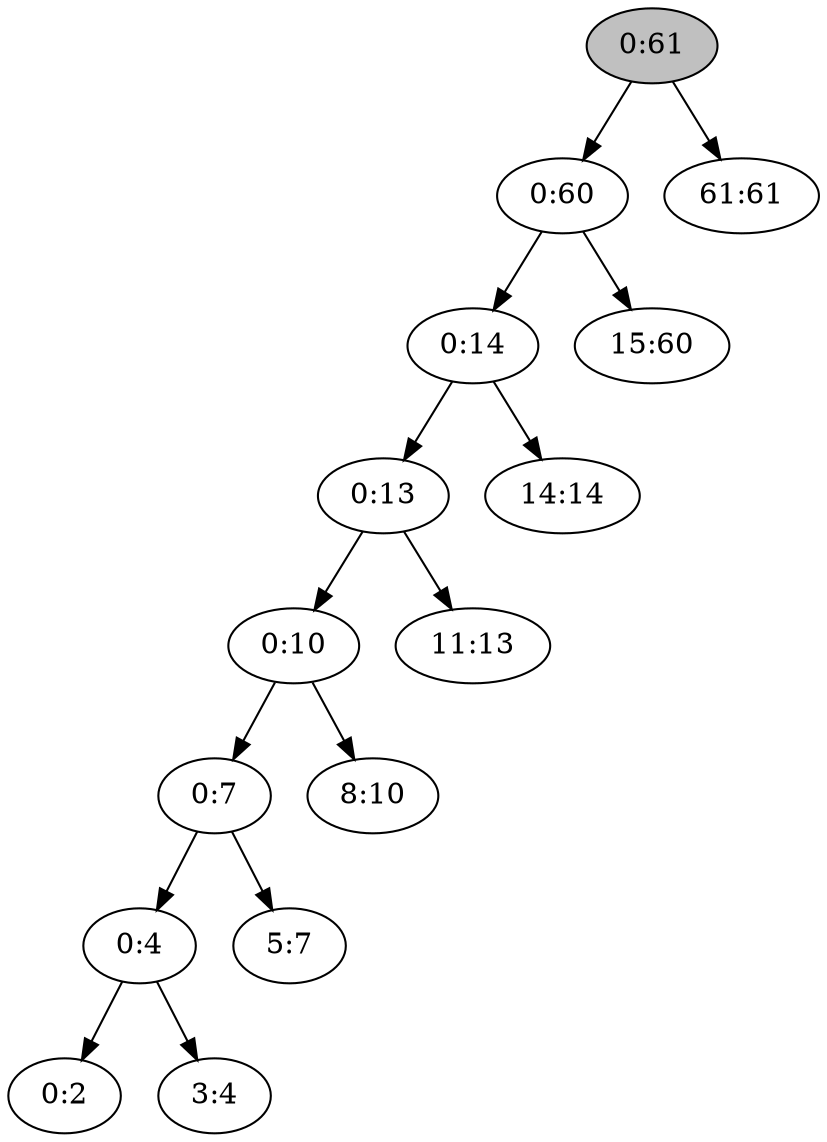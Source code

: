 digraph "big-i15:60" {

/* Nodes */

N_0_61[label="0:61"][style="filled"][fillcolor="grey"];
N_0_60[label="0:60"];
N_0_14[label="0:14"];
N_0_13[label="0:13"];
N_0_10[label="0:10"];
N_0_7[label="0:7"];
N_0_4[label="0:4"];
N_0_2[label="0:2"];
N_3_4[label="3:4"];
N_5_7[label="5:7"];
N_8_10[label="8:10"];
N_11_13[label="11:13"];
N_14_14[label="14:14"];
N_15_60[label="15:60"];
N_61_61[label="61:61"];

/* Edges */

N_0_4 -> N_0_2;
N_0_4 -> N_3_4;
N_0_7 -> N_0_4;
N_0_7 -> N_5_7;
N_0_10 -> N_0_7;
N_0_10 -> N_8_10;
N_0_13 -> N_0_10;
N_0_13 -> N_11_13;
N_0_14 -> N_0_13;
N_0_14 -> N_14_14;
N_0_60 -> N_0_14;
N_0_60 -> N_15_60;
N_0_61 -> N_0_60;
N_0_61 -> N_61_61;
}
